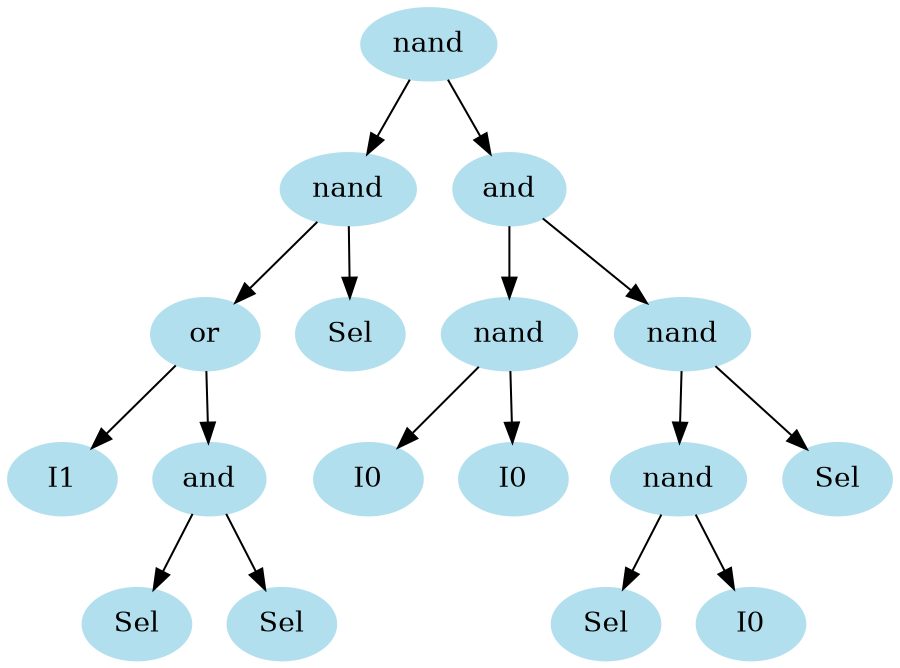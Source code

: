 digraph unix {
	node [color=lightblue2 style=filled]
	size="6,6"
	gate_0 [label=nand]
	gate_1 [label=nand]
	gate_2 [label=or]
	ins_0 [label=I1]
	gate_3 [label=and]
	ins_1 [label=Sel]
	ins_2 [label=Sel]
	ins_3 [label=Sel]
	gate_4 [label=and]
	gate_5 [label=nand]
	ins_4 [label=I0]
	ins_5 [label=I0]
	gate_6 [label=nand]
	gate_7 [label=nand]
	ins_6 [label=Sel]
	ins_7 [label=I0]
	ins_8 [label=Sel]
	gate_0 -> gate_1
	gate_0 -> gate_4
	gate_1 -> gate_2
	gate_1 -> ins_3
	gate_2 -> ins_0
	gate_2 -> gate_3
	gate_3 -> ins_1
	gate_3 -> ins_2
	gate_4 -> gate_5
	gate_4 -> gate_6
	gate_5 -> ins_4
	gate_5 -> ins_5
	gate_6 -> gate_7
	gate_6 -> ins_8
	gate_7 -> ins_6
	gate_7 -> ins_7
}
